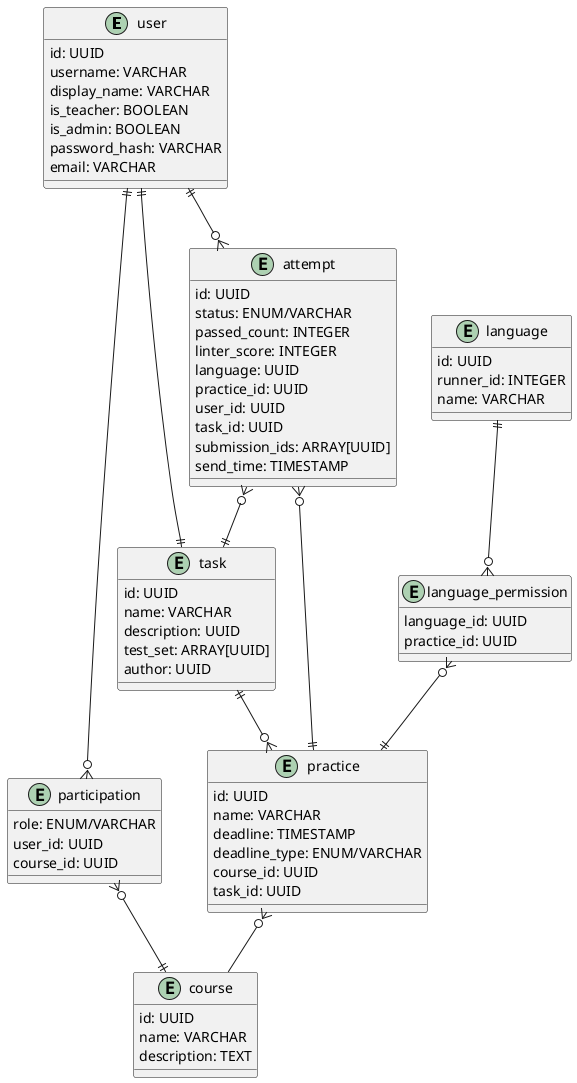 @startuml

entity user {
    id: UUID
    username: VARCHAR
    display_name: VARCHAR
    is_teacher: BOOLEAN
    is_admin: BOOLEAN
    password_hash: VARCHAR
    email: VARCHAR
}

entity participation {
    role: ENUM/VARCHAR
    user_id: UUID
    course_id: UUID
}

entity course {
    id: UUID
    name: VARCHAR
    description: TEXT
}

entity task {
    id: UUID
    name: VARCHAR
    description: UUID
    test_set: ARRAY[UUID]
    author: UUID
}

entity practice {
    id: UUID
    name: VARCHAR
    deadline: TIMESTAMP
    deadline_type: ENUM/VARCHAR
    course_id: UUID
    task_id: UUID
}

entity attempt {
    id: UUID
    status: ENUM/VARCHAR
    passed_count: INTEGER
    linter_score: INTEGER
    language: UUID
    practice_id: UUID
    user_id: UUID
    task_id: UUID
    submission_ids: ARRAY[UUID]
    send_time: TIMESTAMP
}

entity language {
    id: UUID
    runner_id: INTEGER
    name: VARCHAR
}

entity language_permission {
    language_id: UUID
    practice_id: UUID
}

user ||--o{ attempt
attempt }o--|| task
attempt }o--|| practice
user ||--o{ participation
participation }o--|| course
practice }o-- course
user ||--|| task
language ||--o{ language_permission
language_permission }o--|| practice
task ||--o{ practice

@enduml